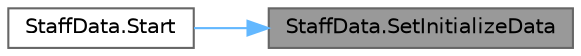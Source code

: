 digraph "StaffData.SetInitializeData"
{
 // LATEX_PDF_SIZE
  bgcolor="transparent";
  edge [fontname=Helvetica,fontsize=10,labelfontname=Helvetica,labelfontsize=10];
  node [fontname=Helvetica,fontsize=10,shape=box,height=0.2,width=0.4];
  rankdir="RL";
  Node1 [id="Node000001",label="StaffData.SetInitializeData",height=0.2,width=0.4,color="gray40", fillcolor="grey60", style="filled", fontcolor="black",tooltip=" "];
  Node1 -> Node2 [id="edge1_Node000001_Node000002",dir="back",color="steelblue1",style="solid",tooltip=" "];
  Node2 [id="Node000002",label="StaffData.Start",height=0.2,width=0.4,color="grey40", fillcolor="white", style="filled",URL="$class_staff_data.html#ab8e7d9a27bc8dae3d57f99efbc99c428",tooltip=" "];
}
